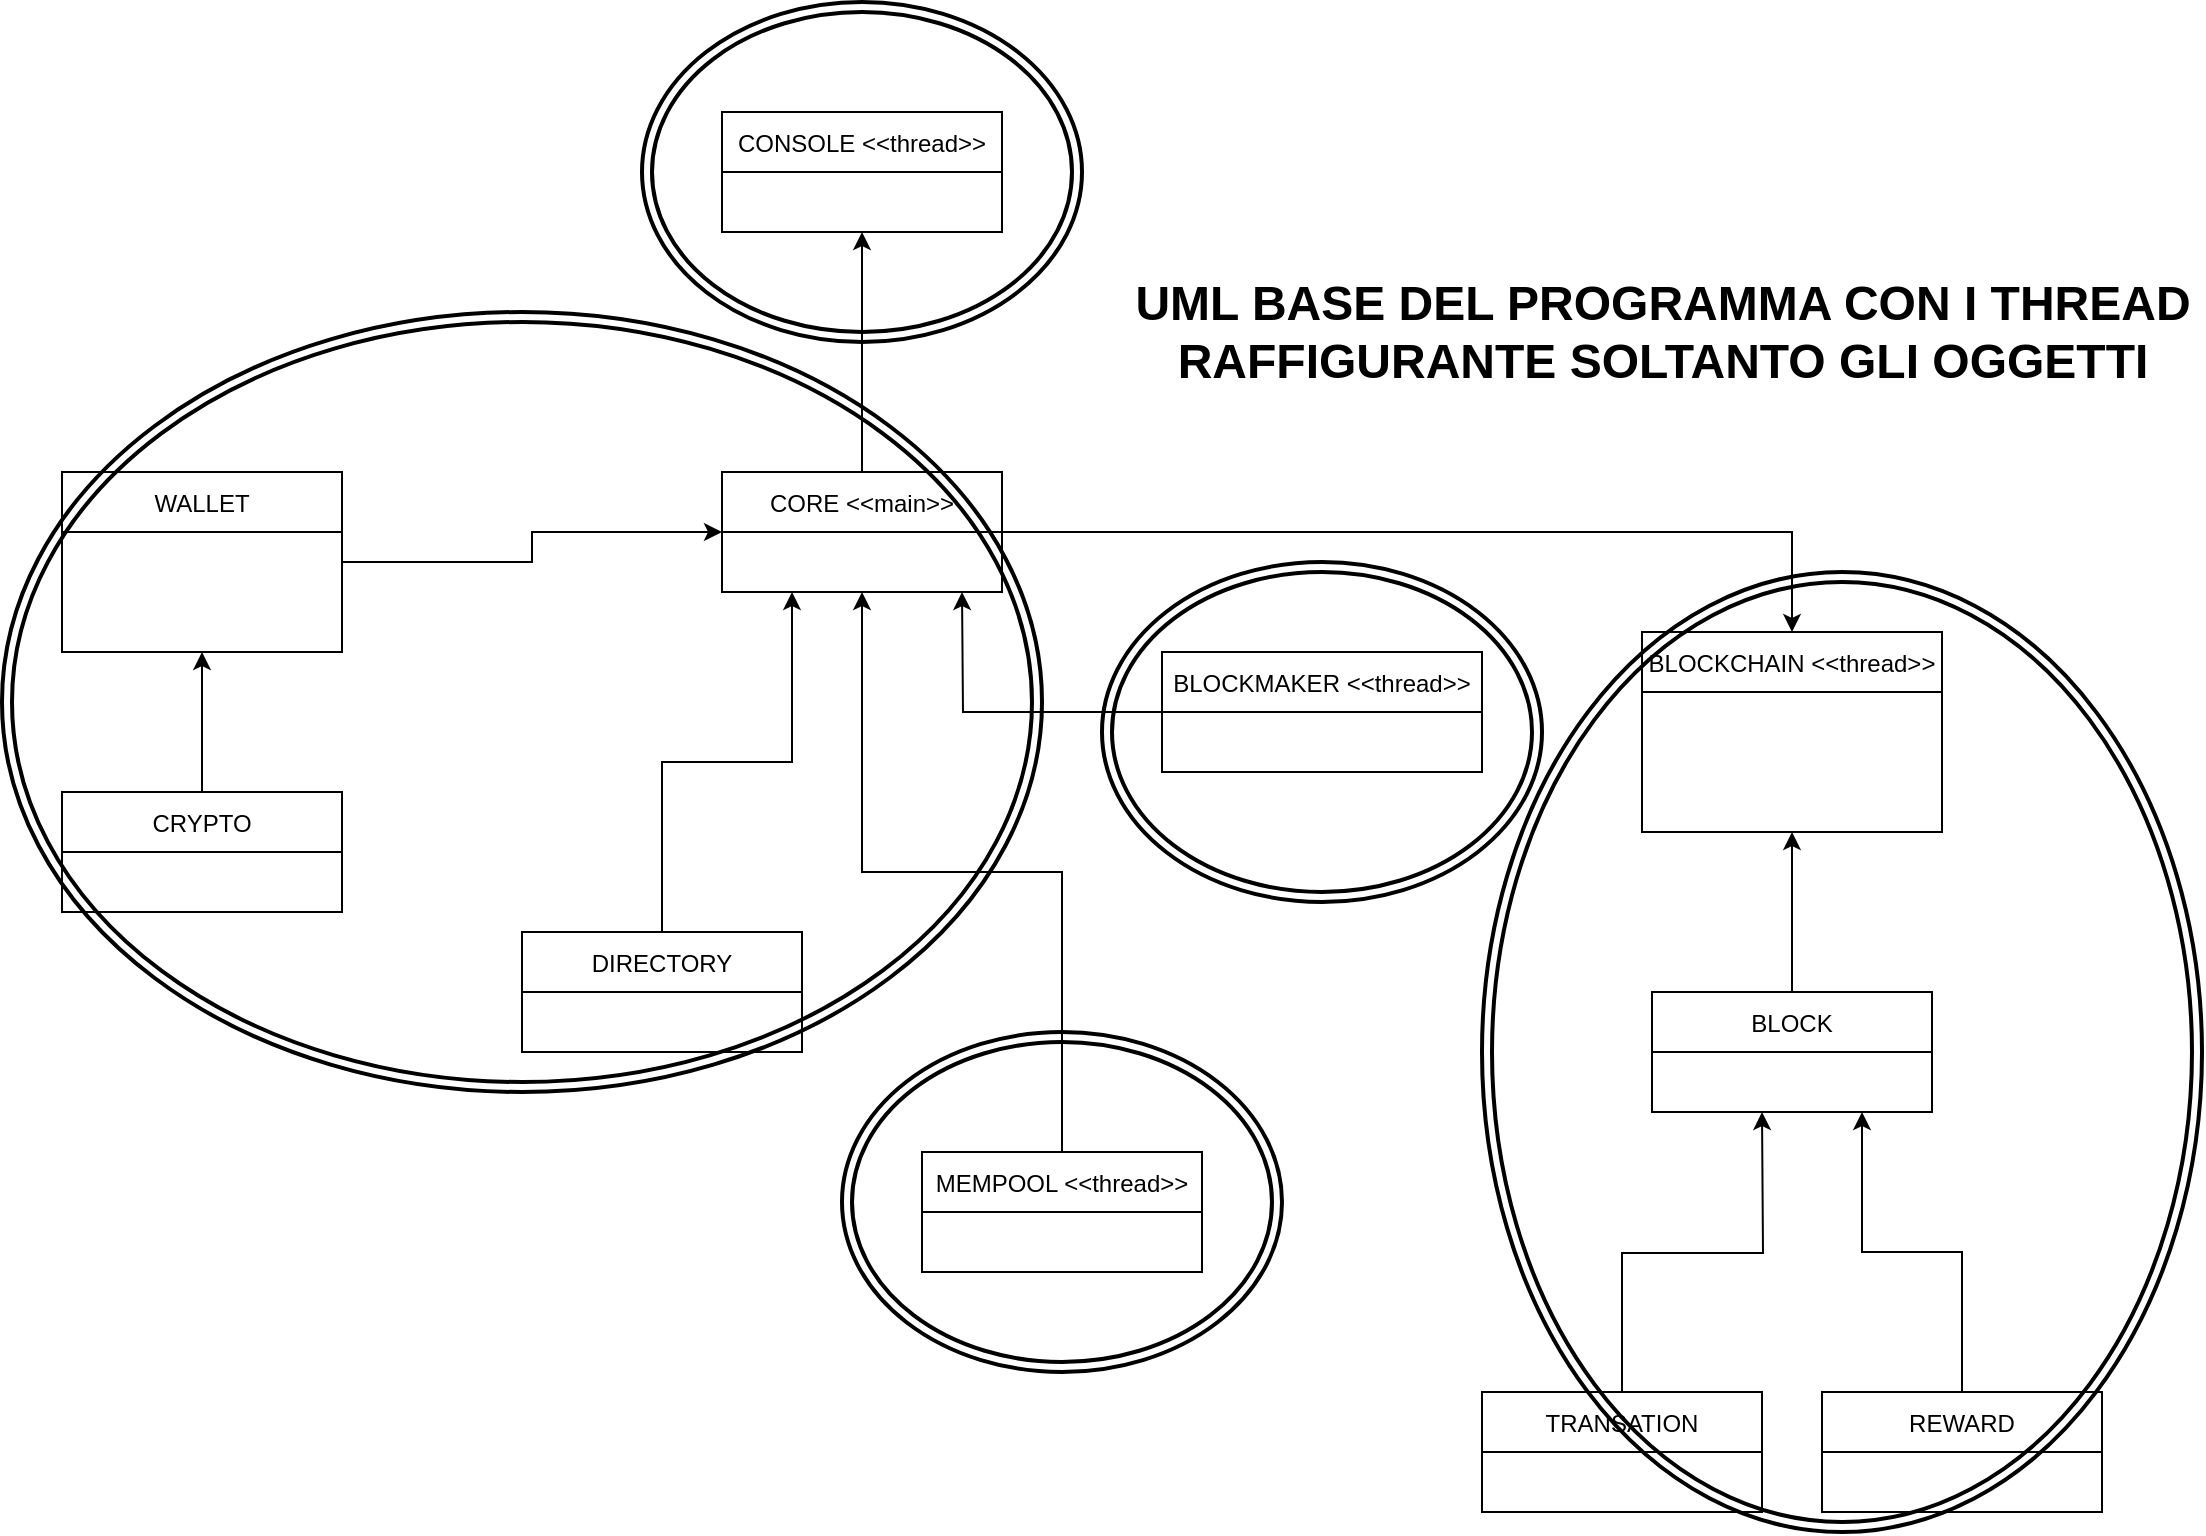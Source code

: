 <mxfile version="16.4.0" type="device"><diagram id="kUiryI_SmQy4VEcKEXcb" name="Pagina-1"><mxGraphModel dx="1102" dy="2465" grid="1" gridSize="10" guides="1" tooltips="1" connect="1" arrows="1" fold="1" page="1" pageScale="1" pageWidth="1200" pageHeight="1600" math="0" shadow="0"><root><mxCell id="0"/><mxCell id="1" parent="0"/><mxCell id="glIRNnEIRZtLVbq4RvEi-1" value="BLOCKCHAIN &lt;&lt;thread&gt;&gt;" style="swimlane;fontStyle=0;childLayout=stackLayout;horizontal=1;startSize=30;horizontalStack=0;resizeParent=1;resizeParentMax=0;resizeLast=0;collapsible=1;marginBottom=0;" parent="1" vertex="1"><mxGeometry x="950" y="-10" width="150" height="100" as="geometry"/></mxCell><mxCell id="glIRNnEIRZtLVbq4RvEi-9" style="edgeStyle=orthogonalEdgeStyle;rounded=0;orthogonalLoop=1;jettySize=auto;html=1;entryX=0.5;entryY=1;entryDx=0;entryDy=0;" parent="1" source="glIRNnEIRZtLVbq4RvEi-5" target="glIRNnEIRZtLVbq4RvEi-1" edge="1"><mxGeometry relative="1" as="geometry"/></mxCell><mxCell id="glIRNnEIRZtLVbq4RvEi-5" value="BLOCK" style="swimlane;fontStyle=0;childLayout=stackLayout;horizontal=1;startSize=30;horizontalStack=0;resizeParent=1;resizeParentMax=0;resizeLast=0;collapsible=1;marginBottom=0;" parent="1" vertex="1"><mxGeometry x="955" y="170" width="140" height="60" as="geometry"/></mxCell><mxCell id="LIpnHSV5vgiAvgDnczQs-1" style="edgeStyle=orthogonalEdgeStyle;rounded=0;orthogonalLoop=1;jettySize=auto;html=1;entryX=0.75;entryY=1;entryDx=0;entryDy=0;" edge="1" parent="1" source="glIRNnEIRZtLVbq4RvEi-6" target="glIRNnEIRZtLVbq4RvEi-5"><mxGeometry relative="1" as="geometry"/></mxCell><mxCell id="glIRNnEIRZtLVbq4RvEi-6" value="REWARD" style="swimlane;fontStyle=0;childLayout=stackLayout;horizontal=1;startSize=30;horizontalStack=0;resizeParent=1;resizeParentMax=0;resizeLast=0;collapsible=1;marginBottom=0;" parent="1" vertex="1"><mxGeometry x="1040" y="370" width="140" height="60" as="geometry"/></mxCell><mxCell id="glIRNnEIRZtLVbq4RvEi-10" style="edgeStyle=orthogonalEdgeStyle;rounded=0;orthogonalLoop=1;jettySize=auto;html=1;" parent="1" source="glIRNnEIRZtLVbq4RvEi-8" edge="1"><mxGeometry relative="1" as="geometry"><mxPoint x="1010" y="230" as="targetPoint"/></mxGeometry></mxCell><mxCell id="glIRNnEIRZtLVbq4RvEi-8" value="TRANSATION" style="swimlane;fontStyle=0;childLayout=stackLayout;horizontal=1;startSize=30;horizontalStack=0;resizeParent=1;resizeParentMax=0;resizeLast=0;collapsible=1;marginBottom=0;" parent="1" vertex="1"><mxGeometry x="870" y="370" width="140" height="60" as="geometry"/></mxCell><mxCell id="glIRNnEIRZtLVbq4RvEi-18" style="edgeStyle=orthogonalEdgeStyle;rounded=0;orthogonalLoop=1;jettySize=auto;html=1;entryX=0.5;entryY=0;entryDx=0;entryDy=0;" parent="1" source="glIRNnEIRZtLVbq4RvEi-17" target="glIRNnEIRZtLVbq4RvEi-1" edge="1"><mxGeometry relative="1" as="geometry"/></mxCell><mxCell id="LIpnHSV5vgiAvgDnczQs-15" style="edgeStyle=orthogonalEdgeStyle;rounded=0;orthogonalLoop=1;jettySize=auto;html=1;entryX=0.5;entryY=1;entryDx=0;entryDy=0;" edge="1" parent="1" source="glIRNnEIRZtLVbq4RvEi-17" target="LIpnHSV5vgiAvgDnczQs-2"><mxGeometry relative="1" as="geometry"/></mxCell><mxCell id="glIRNnEIRZtLVbq4RvEi-17" value="CORE &lt;&lt;main&gt;&gt;" style="swimlane;fontStyle=0;childLayout=stackLayout;horizontal=1;startSize=30;horizontalStack=0;resizeParent=1;resizeParentMax=0;resizeLast=0;collapsible=1;marginBottom=0;" parent="1" vertex="1"><mxGeometry x="490" y="-90" width="140" height="60" as="geometry"/></mxCell><mxCell id="LIpnHSV5vgiAvgDnczQs-2" value="CONSOLE &lt;&lt;thread&gt;&gt;" style="swimlane;fontStyle=0;childLayout=stackLayout;horizontal=1;startSize=30;horizontalStack=0;resizeParent=1;resizeParentMax=0;resizeLast=0;collapsible=1;marginBottom=0;" vertex="1" parent="1"><mxGeometry x="490" y="-270" width="140" height="60" as="geometry"/></mxCell><mxCell id="LIpnHSV5vgiAvgDnczQs-5" style="edgeStyle=orthogonalEdgeStyle;rounded=0;orthogonalLoop=1;jettySize=auto;html=1;" edge="1" parent="1" source="LIpnHSV5vgiAvgDnczQs-4" target="glIRNnEIRZtLVbq4RvEi-17"><mxGeometry relative="1" as="geometry"/></mxCell><mxCell id="LIpnHSV5vgiAvgDnczQs-4" value="WALLET" style="swimlane;fontStyle=0;childLayout=stackLayout;horizontal=1;startSize=30;horizontalStack=0;resizeParent=1;resizeParentMax=0;resizeLast=0;collapsible=1;marginBottom=0;" vertex="1" parent="1"><mxGeometry x="160" y="-90" width="140" height="90" as="geometry"/></mxCell><mxCell id="LIpnHSV5vgiAvgDnczQs-7" style="edgeStyle=orthogonalEdgeStyle;rounded=0;orthogonalLoop=1;jettySize=auto;html=1;entryX=0.5;entryY=1;entryDx=0;entryDy=0;" edge="1" parent="1" source="LIpnHSV5vgiAvgDnczQs-6" target="LIpnHSV5vgiAvgDnczQs-4"><mxGeometry relative="1" as="geometry"/></mxCell><mxCell id="LIpnHSV5vgiAvgDnczQs-6" value="CRYPTO" style="swimlane;fontStyle=0;childLayout=stackLayout;horizontal=1;startSize=30;horizontalStack=0;resizeParent=1;resizeParentMax=0;resizeLast=0;collapsible=1;marginBottom=0;" vertex="1" parent="1"><mxGeometry x="160" y="70" width="140" height="60" as="geometry"/></mxCell><mxCell id="LIpnHSV5vgiAvgDnczQs-9" style="edgeStyle=orthogonalEdgeStyle;rounded=0;orthogonalLoop=1;jettySize=auto;html=1;entryX=0.25;entryY=1;entryDx=0;entryDy=0;" edge="1" parent="1" source="LIpnHSV5vgiAvgDnczQs-8" target="glIRNnEIRZtLVbq4RvEi-17"><mxGeometry relative="1" as="geometry"/></mxCell><mxCell id="LIpnHSV5vgiAvgDnczQs-8" value="DIRECTORY" style="swimlane;fontStyle=0;childLayout=stackLayout;horizontal=1;startSize=30;horizontalStack=0;resizeParent=1;resizeParentMax=0;resizeLast=0;collapsible=1;marginBottom=0;" vertex="1" parent="1"><mxGeometry x="390" y="140" width="140" height="60" as="geometry"/></mxCell><mxCell id="LIpnHSV5vgiAvgDnczQs-11" style="edgeStyle=orthogonalEdgeStyle;rounded=0;orthogonalLoop=1;jettySize=auto;html=1;entryX=0.5;entryY=1;entryDx=0;entryDy=0;" edge="1" parent="1" source="LIpnHSV5vgiAvgDnczQs-10" target="glIRNnEIRZtLVbq4RvEi-17"><mxGeometry relative="1" as="geometry"/></mxCell><mxCell id="LIpnHSV5vgiAvgDnczQs-10" value="MEMPOOL &lt;&lt;thread&gt;&gt;" style="swimlane;fontStyle=0;childLayout=stackLayout;horizontal=1;startSize=30;horizontalStack=0;resizeParent=1;resizeParentMax=0;resizeLast=0;collapsible=1;marginBottom=0;" vertex="1" parent="1"><mxGeometry x="590" y="250" width="140" height="60" as="geometry"/></mxCell><mxCell id="LIpnHSV5vgiAvgDnczQs-16" style="edgeStyle=orthogonalEdgeStyle;rounded=0;orthogonalLoop=1;jettySize=auto;html=1;" edge="1" parent="1" source="LIpnHSV5vgiAvgDnczQs-12"><mxGeometry relative="1" as="geometry"><mxPoint x="610" y="-30" as="targetPoint"/></mxGeometry></mxCell><mxCell id="LIpnHSV5vgiAvgDnczQs-12" value="BLOCKMAKER &lt;&lt;thread&gt;&gt;" style="swimlane;fontStyle=0;childLayout=stackLayout;horizontal=1;startSize=30;horizontalStack=0;resizeParent=1;resizeParentMax=0;resizeLast=0;collapsible=1;marginBottom=0;" vertex="1" parent="1"><mxGeometry x="710" width="160" height="60" as="geometry"/></mxCell><mxCell id="LIpnHSV5vgiAvgDnczQs-18" value="" style="ellipse;shape=doubleEllipse;whiteSpace=wrap;html=1;fillColor=none;strokeWidth=2;perimeterSpacing=0;" vertex="1" parent="1"><mxGeometry x="130" y="-170" width="520" height="390" as="geometry"/></mxCell><mxCell id="LIpnHSV5vgiAvgDnczQs-19" value="" style="ellipse;shape=doubleEllipse;whiteSpace=wrap;html=1;fillColor=none;strokeWidth=2;perimeterSpacing=0;" vertex="1" parent="1"><mxGeometry x="450" y="-325" width="220" height="170" as="geometry"/></mxCell><mxCell id="LIpnHSV5vgiAvgDnczQs-20" value="" style="ellipse;shape=doubleEllipse;whiteSpace=wrap;html=1;fillColor=none;strokeWidth=2;perimeterSpacing=0;" vertex="1" parent="1"><mxGeometry x="680" y="-45" width="220" height="170" as="geometry"/></mxCell><mxCell id="LIpnHSV5vgiAvgDnczQs-21" value="" style="ellipse;shape=doubleEllipse;whiteSpace=wrap;html=1;fillColor=none;strokeWidth=2;perimeterSpacing=0;" vertex="1" parent="1"><mxGeometry x="550" y="190" width="220" height="170" as="geometry"/></mxCell><mxCell id="LIpnHSV5vgiAvgDnczQs-22" value="" style="ellipse;shape=doubleEllipse;whiteSpace=wrap;html=1;fillColor=none;strokeWidth=2;perimeterSpacing=0;" vertex="1" parent="1"><mxGeometry x="870" y="-40" width="360" height="480" as="geometry"/></mxCell><mxCell id="LIpnHSV5vgiAvgDnczQs-23" value="UML BASE DEL PROGRAMMA CON I THREAD&lt;br&gt;RAFFIGURANTE SOLTANTO GLI OGGETTI" style="text;strokeColor=none;fillColor=none;html=1;fontSize=24;fontStyle=1;verticalAlign=middle;align=center;" vertex="1" parent="1"><mxGeometry x="910" y="-180" width="100" height="40" as="geometry"/></mxCell></root></mxGraphModel></diagram></mxfile>